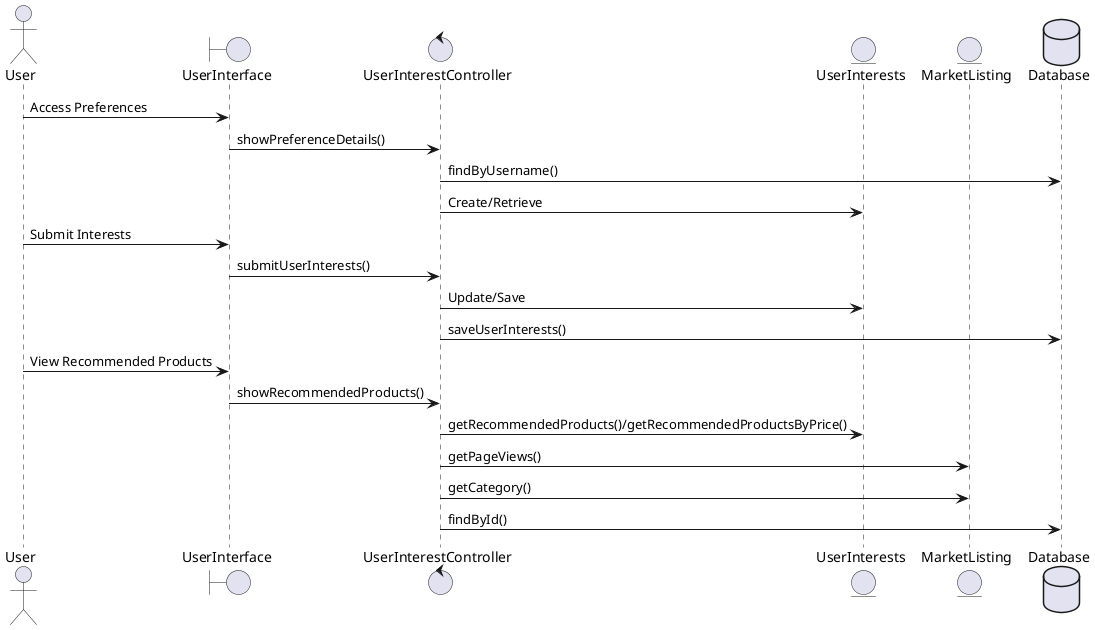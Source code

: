 @startuml

actor User
boundary UserInterface
control UserInterestController
entity UserInterests
entity MarketListing
database Database

User -> UserInterface: Access Preferences
UserInterface -> UserInterestController: showPreferenceDetails()
UserInterestController -> Database: findByUsername()
UserInterestController -> UserInterests: Create/Retrieve

User -> UserInterface: Submit Interests
UserInterface -> UserInterestController: submitUserInterests()
UserInterestController -> UserInterests: Update/Save
UserInterestController -> Database: saveUserInterests()

User -> UserInterface: View Recommended Products
UserInterface -> UserInterestController: showRecommendedProducts()
UserInterestController -> UserInterests: getRecommendedProducts()/getRecommendedProductsByPrice()
UserInterestController -> MarketListing: getPageViews()
UserInterestController -> MarketListing: getCategory()
UserInterestController -> Database: findById()

@enduml